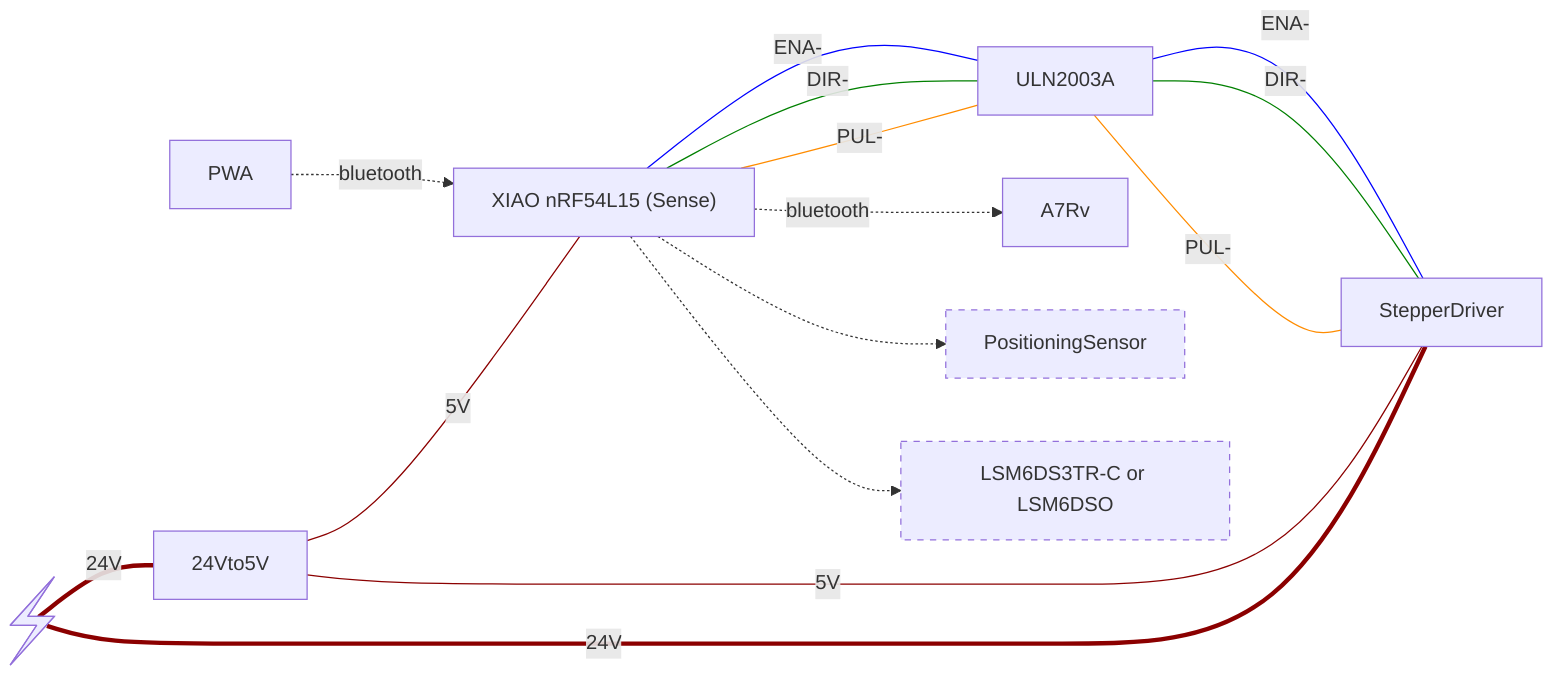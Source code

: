 ---
config:
---
flowchart LR;

  MCU@{ label: "XIAO nRF54L15 (Sense)" }
  PWA-. bluetooth .->MCU

  StepperDriver
  
  ULN2003A
  MCU ---|ENA-| ULN2003A
  MCU ---|DIR-| ULN2003A
  MCU ---|PUL-| ULN2003A
  ULN2003A  ---|ENA-| StepperDriver
  ULN2003A  ---|DIR-| StepperDriver
  ULN2003A  ---|PUL-| StepperDriver


  24Vto5V
  24V@{ shape: bolt }
  24V ===|24V| 24Vto5V
  24Vto5V ---|5V| MCU
  24Vto5V ----|5V| StepperDriver
  24V =====|24V| StepperDriver

  Camera@{label: "A7Rv"}
  MCU-. bluetooth .->Camera

  PositioningSensor
  style PositioningSensor stroke-dasharray: 5 5
  MCU -.-> PositioningSensor


  IMU@{label: "LSM6DS3TR-C or LSM6DSO"}
  style IMU stroke-dasharray: 5 5
  MCU -.-> IMU

  linkStyle 1  stroke: blue
  linkStyle 2  stroke: green
  linkStyle 3  stroke: darkorange
  linkStyle 4  stroke: blue
  linkStyle 5  stroke: green
  linkStyle 6  stroke: darkorange
  linkStyle 7  stroke: darkred
  linkStyle 8  stroke: darkred
  linkStyle 9  stroke: darkred
  linkStyle 10 stroke: darkred